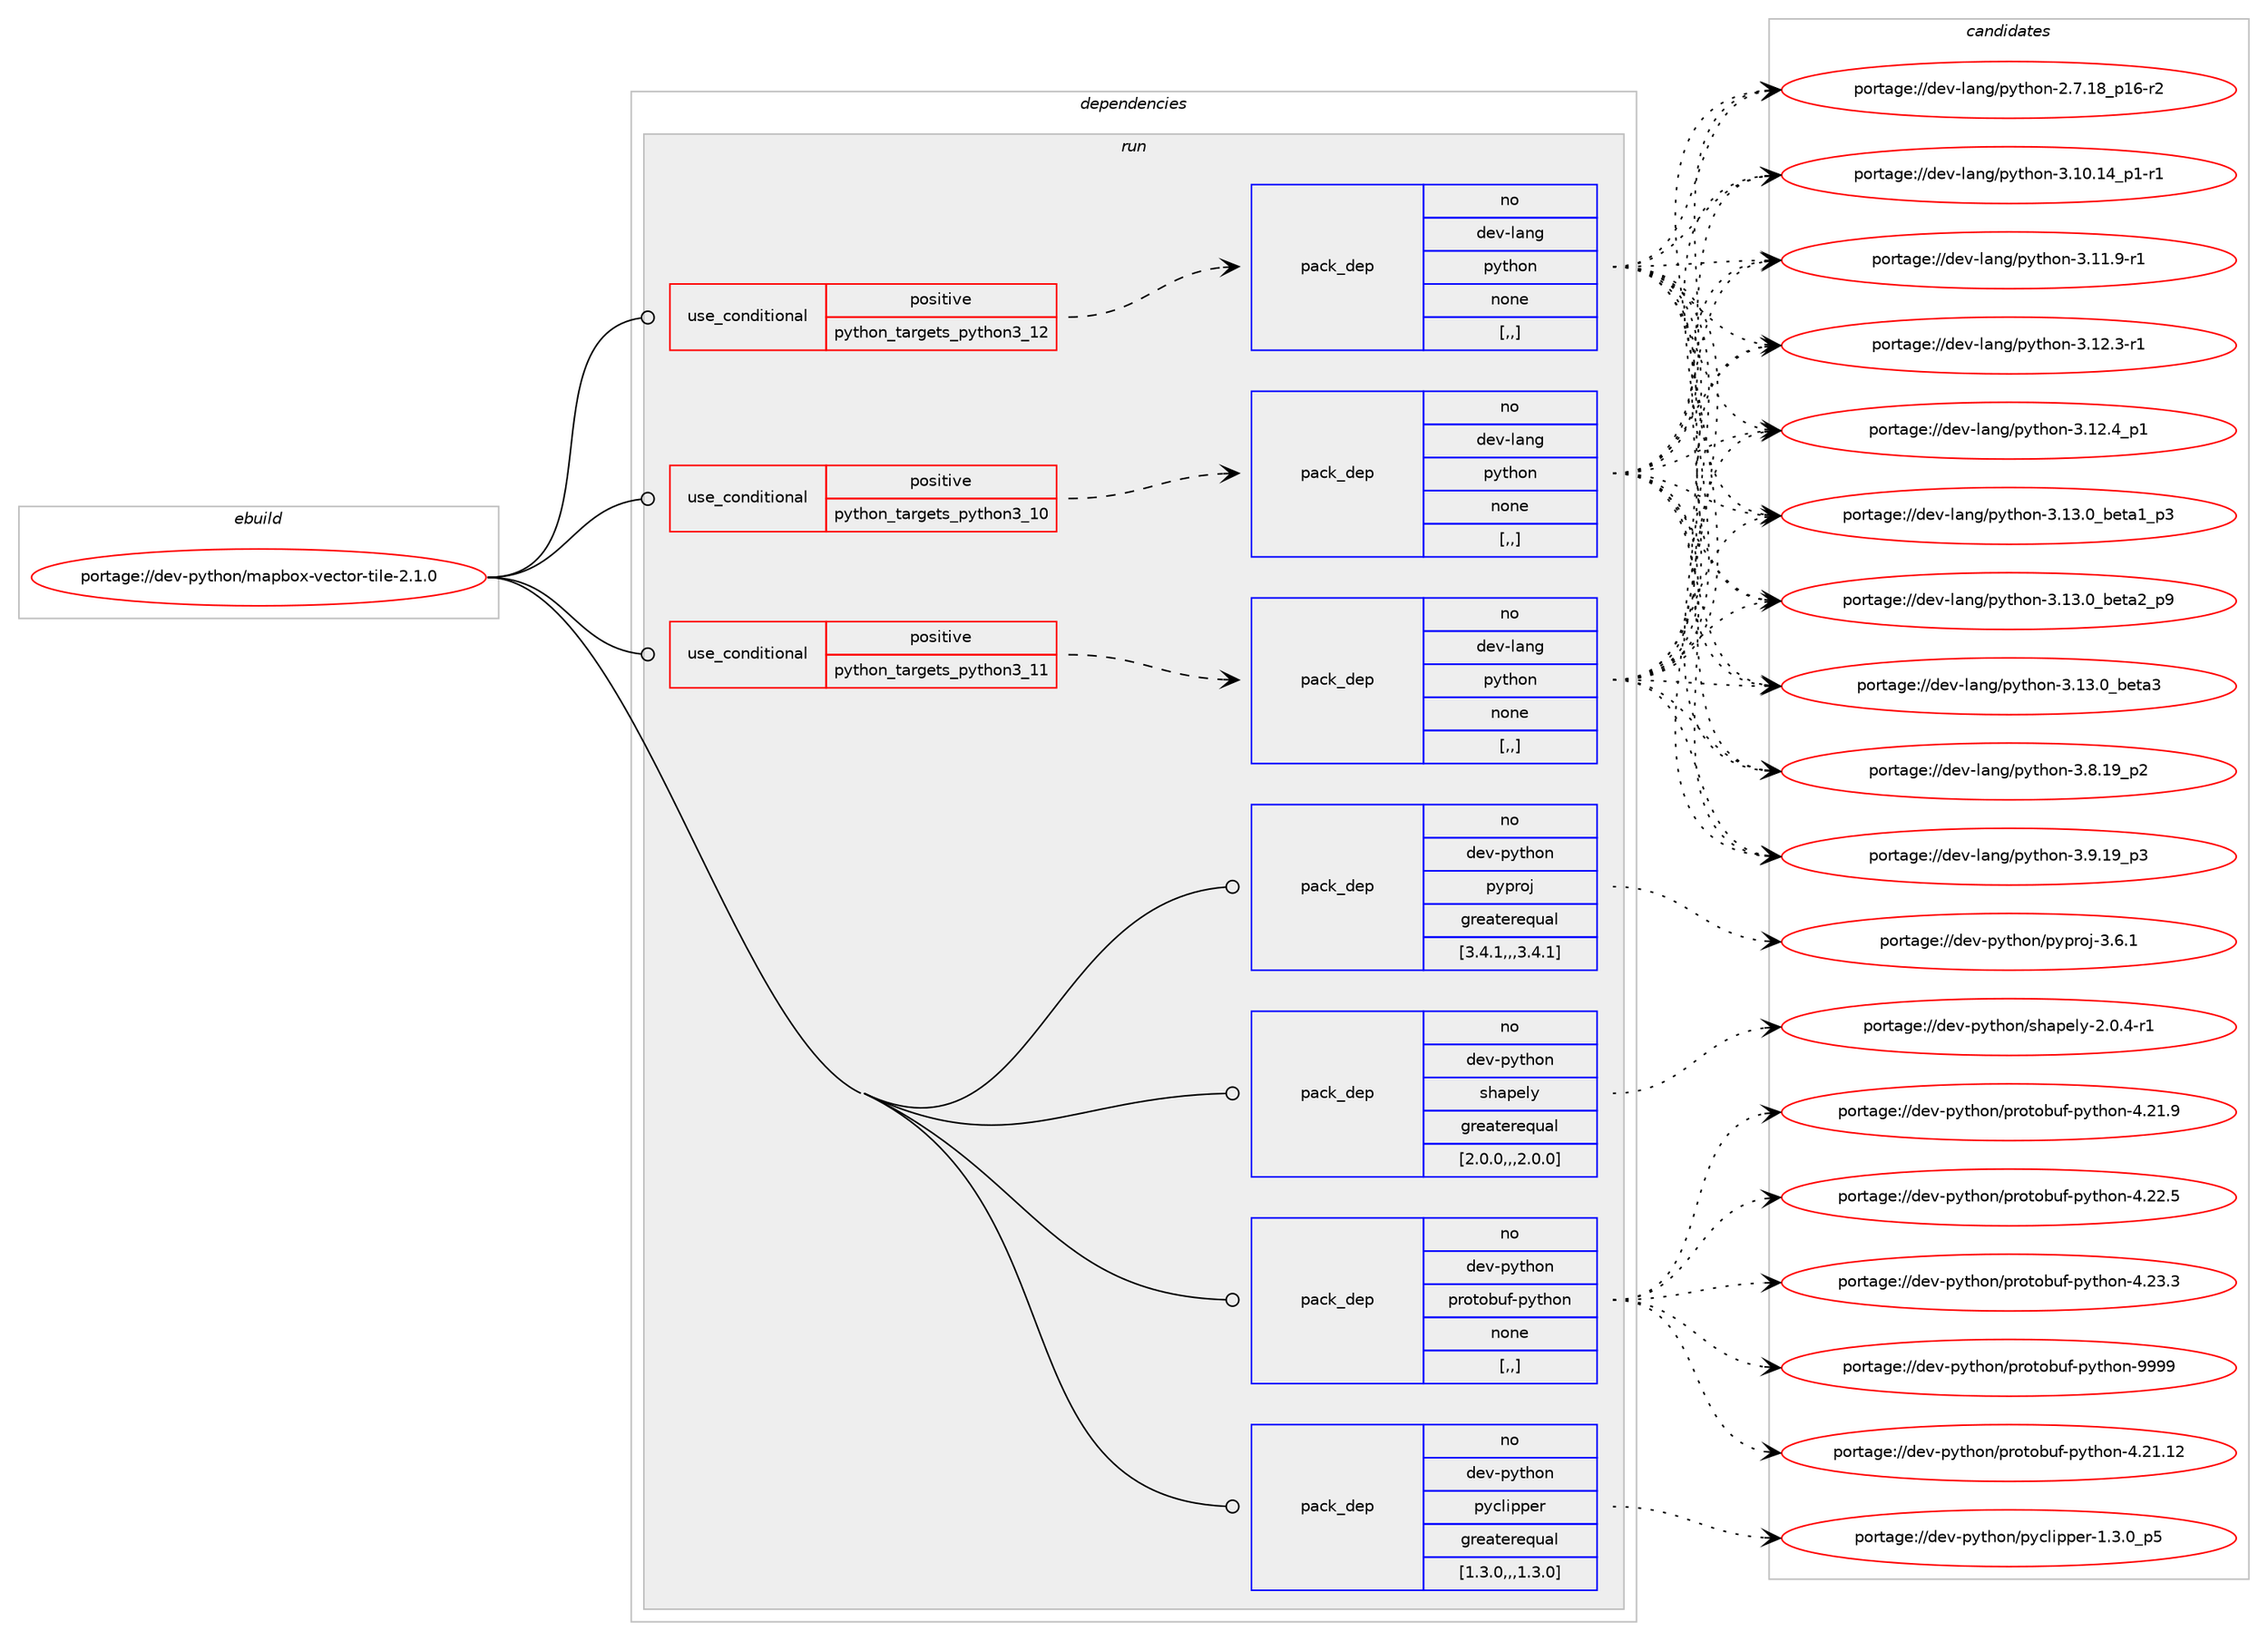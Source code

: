 digraph prolog {

# *************
# Graph options
# *************

newrank=true;
concentrate=true;
compound=true;
graph [rankdir=LR,fontname=Helvetica,fontsize=10,ranksep=1.5];#, ranksep=2.5, nodesep=0.2];
edge  [arrowhead=vee];
node  [fontname=Helvetica,fontsize=10];

# **********
# The ebuild
# **********

subgraph cluster_leftcol {
color=gray;
rank=same;
label=<<i>ebuild</i>>;
id [label="portage://dev-python/mapbox-vector-tile-2.1.0", color=red, width=4, href="../dev-python/mapbox-vector-tile-2.1.0.svg"];
}

# ****************
# The dependencies
# ****************

subgraph cluster_midcol {
color=gray;
label=<<i>dependencies</i>>;
subgraph cluster_compile {
fillcolor="#eeeeee";
style=filled;
label=<<i>compile</i>>;
}
subgraph cluster_compileandrun {
fillcolor="#eeeeee";
style=filled;
label=<<i>compile and run</i>>;
}
subgraph cluster_run {
fillcolor="#eeeeee";
style=filled;
label=<<i>run</i>>;
subgraph cond33678 {
dependency147399 [label=<<TABLE BORDER="0" CELLBORDER="1" CELLSPACING="0" CELLPADDING="4"><TR><TD ROWSPAN="3" CELLPADDING="10">use_conditional</TD></TR><TR><TD>positive</TD></TR><TR><TD>python_targets_python3_10</TD></TR></TABLE>>, shape=none, color=red];
subgraph pack112506 {
dependency147400 [label=<<TABLE BORDER="0" CELLBORDER="1" CELLSPACING="0" CELLPADDING="4" WIDTH="220"><TR><TD ROWSPAN="6" CELLPADDING="30">pack_dep</TD></TR><TR><TD WIDTH="110">no</TD></TR><TR><TD>dev-lang</TD></TR><TR><TD>python</TD></TR><TR><TD>none</TD></TR><TR><TD>[,,]</TD></TR></TABLE>>, shape=none, color=blue];
}
dependency147399:e -> dependency147400:w [weight=20,style="dashed",arrowhead="vee"];
}
id:e -> dependency147399:w [weight=20,style="solid",arrowhead="odot"];
subgraph cond33679 {
dependency147401 [label=<<TABLE BORDER="0" CELLBORDER="1" CELLSPACING="0" CELLPADDING="4"><TR><TD ROWSPAN="3" CELLPADDING="10">use_conditional</TD></TR><TR><TD>positive</TD></TR><TR><TD>python_targets_python3_11</TD></TR></TABLE>>, shape=none, color=red];
subgraph pack112507 {
dependency147402 [label=<<TABLE BORDER="0" CELLBORDER="1" CELLSPACING="0" CELLPADDING="4" WIDTH="220"><TR><TD ROWSPAN="6" CELLPADDING="30">pack_dep</TD></TR><TR><TD WIDTH="110">no</TD></TR><TR><TD>dev-lang</TD></TR><TR><TD>python</TD></TR><TR><TD>none</TD></TR><TR><TD>[,,]</TD></TR></TABLE>>, shape=none, color=blue];
}
dependency147401:e -> dependency147402:w [weight=20,style="dashed",arrowhead="vee"];
}
id:e -> dependency147401:w [weight=20,style="solid",arrowhead="odot"];
subgraph cond33680 {
dependency147403 [label=<<TABLE BORDER="0" CELLBORDER="1" CELLSPACING="0" CELLPADDING="4"><TR><TD ROWSPAN="3" CELLPADDING="10">use_conditional</TD></TR><TR><TD>positive</TD></TR><TR><TD>python_targets_python3_12</TD></TR></TABLE>>, shape=none, color=red];
subgraph pack112508 {
dependency147404 [label=<<TABLE BORDER="0" CELLBORDER="1" CELLSPACING="0" CELLPADDING="4" WIDTH="220"><TR><TD ROWSPAN="6" CELLPADDING="30">pack_dep</TD></TR><TR><TD WIDTH="110">no</TD></TR><TR><TD>dev-lang</TD></TR><TR><TD>python</TD></TR><TR><TD>none</TD></TR><TR><TD>[,,]</TD></TR></TABLE>>, shape=none, color=blue];
}
dependency147403:e -> dependency147404:w [weight=20,style="dashed",arrowhead="vee"];
}
id:e -> dependency147403:w [weight=20,style="solid",arrowhead="odot"];
subgraph pack112509 {
dependency147405 [label=<<TABLE BORDER="0" CELLBORDER="1" CELLSPACING="0" CELLPADDING="4" WIDTH="220"><TR><TD ROWSPAN="6" CELLPADDING="30">pack_dep</TD></TR><TR><TD WIDTH="110">no</TD></TR><TR><TD>dev-python</TD></TR><TR><TD>protobuf-python</TD></TR><TR><TD>none</TD></TR><TR><TD>[,,]</TD></TR></TABLE>>, shape=none, color=blue];
}
id:e -> dependency147405:w [weight=20,style="solid",arrowhead="odot"];
subgraph pack112510 {
dependency147406 [label=<<TABLE BORDER="0" CELLBORDER="1" CELLSPACING="0" CELLPADDING="4" WIDTH="220"><TR><TD ROWSPAN="6" CELLPADDING="30">pack_dep</TD></TR><TR><TD WIDTH="110">no</TD></TR><TR><TD>dev-python</TD></TR><TR><TD>pyclipper</TD></TR><TR><TD>greaterequal</TD></TR><TR><TD>[1.3.0,,,1.3.0]</TD></TR></TABLE>>, shape=none, color=blue];
}
id:e -> dependency147406:w [weight=20,style="solid",arrowhead="odot"];
subgraph pack112511 {
dependency147407 [label=<<TABLE BORDER="0" CELLBORDER="1" CELLSPACING="0" CELLPADDING="4" WIDTH="220"><TR><TD ROWSPAN="6" CELLPADDING="30">pack_dep</TD></TR><TR><TD WIDTH="110">no</TD></TR><TR><TD>dev-python</TD></TR><TR><TD>pyproj</TD></TR><TR><TD>greaterequal</TD></TR><TR><TD>[3.4.1,,,3.4.1]</TD></TR></TABLE>>, shape=none, color=blue];
}
id:e -> dependency147407:w [weight=20,style="solid",arrowhead="odot"];
subgraph pack112512 {
dependency147408 [label=<<TABLE BORDER="0" CELLBORDER="1" CELLSPACING="0" CELLPADDING="4" WIDTH="220"><TR><TD ROWSPAN="6" CELLPADDING="30">pack_dep</TD></TR><TR><TD WIDTH="110">no</TD></TR><TR><TD>dev-python</TD></TR><TR><TD>shapely</TD></TR><TR><TD>greaterequal</TD></TR><TR><TD>[2.0.0,,,2.0.0]</TD></TR></TABLE>>, shape=none, color=blue];
}
id:e -> dependency147408:w [weight=20,style="solid",arrowhead="odot"];
}
}

# **************
# The candidates
# **************

subgraph cluster_choices {
rank=same;
color=gray;
label=<<i>candidates</i>>;

subgraph choice112506 {
color=black;
nodesep=1;
choice100101118451089711010347112121116104111110455046554649569511249544511450 [label="portage://dev-lang/python-2.7.18_p16-r2", color=red, width=4,href="../dev-lang/python-2.7.18_p16-r2.svg"];
choice100101118451089711010347112121116104111110455146494846495295112494511449 [label="portage://dev-lang/python-3.10.14_p1-r1", color=red, width=4,href="../dev-lang/python-3.10.14_p1-r1.svg"];
choice100101118451089711010347112121116104111110455146494946574511449 [label="portage://dev-lang/python-3.11.9-r1", color=red, width=4,href="../dev-lang/python-3.11.9-r1.svg"];
choice100101118451089711010347112121116104111110455146495046514511449 [label="portage://dev-lang/python-3.12.3-r1", color=red, width=4,href="../dev-lang/python-3.12.3-r1.svg"];
choice100101118451089711010347112121116104111110455146495046529511249 [label="portage://dev-lang/python-3.12.4_p1", color=red, width=4,href="../dev-lang/python-3.12.4_p1.svg"];
choice10010111845108971101034711212111610411111045514649514648959810111697499511251 [label="portage://dev-lang/python-3.13.0_beta1_p3", color=red, width=4,href="../dev-lang/python-3.13.0_beta1_p3.svg"];
choice10010111845108971101034711212111610411111045514649514648959810111697509511257 [label="portage://dev-lang/python-3.13.0_beta2_p9", color=red, width=4,href="../dev-lang/python-3.13.0_beta2_p9.svg"];
choice1001011184510897110103471121211161041111104551464951464895981011169751 [label="portage://dev-lang/python-3.13.0_beta3", color=red, width=4,href="../dev-lang/python-3.13.0_beta3.svg"];
choice100101118451089711010347112121116104111110455146564649579511250 [label="portage://dev-lang/python-3.8.19_p2", color=red, width=4,href="../dev-lang/python-3.8.19_p2.svg"];
choice100101118451089711010347112121116104111110455146574649579511251 [label="portage://dev-lang/python-3.9.19_p3", color=red, width=4,href="../dev-lang/python-3.9.19_p3.svg"];
dependency147400:e -> choice100101118451089711010347112121116104111110455046554649569511249544511450:w [style=dotted,weight="100"];
dependency147400:e -> choice100101118451089711010347112121116104111110455146494846495295112494511449:w [style=dotted,weight="100"];
dependency147400:e -> choice100101118451089711010347112121116104111110455146494946574511449:w [style=dotted,weight="100"];
dependency147400:e -> choice100101118451089711010347112121116104111110455146495046514511449:w [style=dotted,weight="100"];
dependency147400:e -> choice100101118451089711010347112121116104111110455146495046529511249:w [style=dotted,weight="100"];
dependency147400:e -> choice10010111845108971101034711212111610411111045514649514648959810111697499511251:w [style=dotted,weight="100"];
dependency147400:e -> choice10010111845108971101034711212111610411111045514649514648959810111697509511257:w [style=dotted,weight="100"];
dependency147400:e -> choice1001011184510897110103471121211161041111104551464951464895981011169751:w [style=dotted,weight="100"];
dependency147400:e -> choice100101118451089711010347112121116104111110455146564649579511250:w [style=dotted,weight="100"];
dependency147400:e -> choice100101118451089711010347112121116104111110455146574649579511251:w [style=dotted,weight="100"];
}
subgraph choice112507 {
color=black;
nodesep=1;
choice100101118451089711010347112121116104111110455046554649569511249544511450 [label="portage://dev-lang/python-2.7.18_p16-r2", color=red, width=4,href="../dev-lang/python-2.7.18_p16-r2.svg"];
choice100101118451089711010347112121116104111110455146494846495295112494511449 [label="portage://dev-lang/python-3.10.14_p1-r1", color=red, width=4,href="../dev-lang/python-3.10.14_p1-r1.svg"];
choice100101118451089711010347112121116104111110455146494946574511449 [label="portage://dev-lang/python-3.11.9-r1", color=red, width=4,href="../dev-lang/python-3.11.9-r1.svg"];
choice100101118451089711010347112121116104111110455146495046514511449 [label="portage://dev-lang/python-3.12.3-r1", color=red, width=4,href="../dev-lang/python-3.12.3-r1.svg"];
choice100101118451089711010347112121116104111110455146495046529511249 [label="portage://dev-lang/python-3.12.4_p1", color=red, width=4,href="../dev-lang/python-3.12.4_p1.svg"];
choice10010111845108971101034711212111610411111045514649514648959810111697499511251 [label="portage://dev-lang/python-3.13.0_beta1_p3", color=red, width=4,href="../dev-lang/python-3.13.0_beta1_p3.svg"];
choice10010111845108971101034711212111610411111045514649514648959810111697509511257 [label="portage://dev-lang/python-3.13.0_beta2_p9", color=red, width=4,href="../dev-lang/python-3.13.0_beta2_p9.svg"];
choice1001011184510897110103471121211161041111104551464951464895981011169751 [label="portage://dev-lang/python-3.13.0_beta3", color=red, width=4,href="../dev-lang/python-3.13.0_beta3.svg"];
choice100101118451089711010347112121116104111110455146564649579511250 [label="portage://dev-lang/python-3.8.19_p2", color=red, width=4,href="../dev-lang/python-3.8.19_p2.svg"];
choice100101118451089711010347112121116104111110455146574649579511251 [label="portage://dev-lang/python-3.9.19_p3", color=red, width=4,href="../dev-lang/python-3.9.19_p3.svg"];
dependency147402:e -> choice100101118451089711010347112121116104111110455046554649569511249544511450:w [style=dotted,weight="100"];
dependency147402:e -> choice100101118451089711010347112121116104111110455146494846495295112494511449:w [style=dotted,weight="100"];
dependency147402:e -> choice100101118451089711010347112121116104111110455146494946574511449:w [style=dotted,weight="100"];
dependency147402:e -> choice100101118451089711010347112121116104111110455146495046514511449:w [style=dotted,weight="100"];
dependency147402:e -> choice100101118451089711010347112121116104111110455146495046529511249:w [style=dotted,weight="100"];
dependency147402:e -> choice10010111845108971101034711212111610411111045514649514648959810111697499511251:w [style=dotted,weight="100"];
dependency147402:e -> choice10010111845108971101034711212111610411111045514649514648959810111697509511257:w [style=dotted,weight="100"];
dependency147402:e -> choice1001011184510897110103471121211161041111104551464951464895981011169751:w [style=dotted,weight="100"];
dependency147402:e -> choice100101118451089711010347112121116104111110455146564649579511250:w [style=dotted,weight="100"];
dependency147402:e -> choice100101118451089711010347112121116104111110455146574649579511251:w [style=dotted,weight="100"];
}
subgraph choice112508 {
color=black;
nodesep=1;
choice100101118451089711010347112121116104111110455046554649569511249544511450 [label="portage://dev-lang/python-2.7.18_p16-r2", color=red, width=4,href="../dev-lang/python-2.7.18_p16-r2.svg"];
choice100101118451089711010347112121116104111110455146494846495295112494511449 [label="portage://dev-lang/python-3.10.14_p1-r1", color=red, width=4,href="../dev-lang/python-3.10.14_p1-r1.svg"];
choice100101118451089711010347112121116104111110455146494946574511449 [label="portage://dev-lang/python-3.11.9-r1", color=red, width=4,href="../dev-lang/python-3.11.9-r1.svg"];
choice100101118451089711010347112121116104111110455146495046514511449 [label="portage://dev-lang/python-3.12.3-r1", color=red, width=4,href="../dev-lang/python-3.12.3-r1.svg"];
choice100101118451089711010347112121116104111110455146495046529511249 [label="portage://dev-lang/python-3.12.4_p1", color=red, width=4,href="../dev-lang/python-3.12.4_p1.svg"];
choice10010111845108971101034711212111610411111045514649514648959810111697499511251 [label="portage://dev-lang/python-3.13.0_beta1_p3", color=red, width=4,href="../dev-lang/python-3.13.0_beta1_p3.svg"];
choice10010111845108971101034711212111610411111045514649514648959810111697509511257 [label="portage://dev-lang/python-3.13.0_beta2_p9", color=red, width=4,href="../dev-lang/python-3.13.0_beta2_p9.svg"];
choice1001011184510897110103471121211161041111104551464951464895981011169751 [label="portage://dev-lang/python-3.13.0_beta3", color=red, width=4,href="../dev-lang/python-3.13.0_beta3.svg"];
choice100101118451089711010347112121116104111110455146564649579511250 [label="portage://dev-lang/python-3.8.19_p2", color=red, width=4,href="../dev-lang/python-3.8.19_p2.svg"];
choice100101118451089711010347112121116104111110455146574649579511251 [label="portage://dev-lang/python-3.9.19_p3", color=red, width=4,href="../dev-lang/python-3.9.19_p3.svg"];
dependency147404:e -> choice100101118451089711010347112121116104111110455046554649569511249544511450:w [style=dotted,weight="100"];
dependency147404:e -> choice100101118451089711010347112121116104111110455146494846495295112494511449:w [style=dotted,weight="100"];
dependency147404:e -> choice100101118451089711010347112121116104111110455146494946574511449:w [style=dotted,weight="100"];
dependency147404:e -> choice100101118451089711010347112121116104111110455146495046514511449:w [style=dotted,weight="100"];
dependency147404:e -> choice100101118451089711010347112121116104111110455146495046529511249:w [style=dotted,weight="100"];
dependency147404:e -> choice10010111845108971101034711212111610411111045514649514648959810111697499511251:w [style=dotted,weight="100"];
dependency147404:e -> choice10010111845108971101034711212111610411111045514649514648959810111697509511257:w [style=dotted,weight="100"];
dependency147404:e -> choice1001011184510897110103471121211161041111104551464951464895981011169751:w [style=dotted,weight="100"];
dependency147404:e -> choice100101118451089711010347112121116104111110455146564649579511250:w [style=dotted,weight="100"];
dependency147404:e -> choice100101118451089711010347112121116104111110455146574649579511251:w [style=dotted,weight="100"];
}
subgraph choice112509 {
color=black;
nodesep=1;
choice100101118451121211161041111104711211411111611198117102451121211161041111104552465049464950 [label="portage://dev-python/protobuf-python-4.21.12", color=red, width=4,href="../dev-python/protobuf-python-4.21.12.svg"];
choice1001011184511212111610411111047112114111116111981171024511212111610411111045524650494657 [label="portage://dev-python/protobuf-python-4.21.9", color=red, width=4,href="../dev-python/protobuf-python-4.21.9.svg"];
choice1001011184511212111610411111047112114111116111981171024511212111610411111045524650504653 [label="portage://dev-python/protobuf-python-4.22.5", color=red, width=4,href="../dev-python/protobuf-python-4.22.5.svg"];
choice1001011184511212111610411111047112114111116111981171024511212111610411111045524650514651 [label="portage://dev-python/protobuf-python-4.23.3", color=red, width=4,href="../dev-python/protobuf-python-4.23.3.svg"];
choice100101118451121211161041111104711211411111611198117102451121211161041111104557575757 [label="portage://dev-python/protobuf-python-9999", color=red, width=4,href="../dev-python/protobuf-python-9999.svg"];
dependency147405:e -> choice100101118451121211161041111104711211411111611198117102451121211161041111104552465049464950:w [style=dotted,weight="100"];
dependency147405:e -> choice1001011184511212111610411111047112114111116111981171024511212111610411111045524650494657:w [style=dotted,weight="100"];
dependency147405:e -> choice1001011184511212111610411111047112114111116111981171024511212111610411111045524650504653:w [style=dotted,weight="100"];
dependency147405:e -> choice1001011184511212111610411111047112114111116111981171024511212111610411111045524650514651:w [style=dotted,weight="100"];
dependency147405:e -> choice100101118451121211161041111104711211411111611198117102451121211161041111104557575757:w [style=dotted,weight="100"];
}
subgraph choice112510 {
color=black;
nodesep=1;
choice1001011184511212111610411111047112121991081051121121011144549465146489511253 [label="portage://dev-python/pyclipper-1.3.0_p5", color=red, width=4,href="../dev-python/pyclipper-1.3.0_p5.svg"];
dependency147406:e -> choice1001011184511212111610411111047112121991081051121121011144549465146489511253:w [style=dotted,weight="100"];
}
subgraph choice112511 {
color=black;
nodesep=1;
choice1001011184511212111610411111047112121112114111106455146544649 [label="portage://dev-python/pyproj-3.6.1", color=red, width=4,href="../dev-python/pyproj-3.6.1.svg"];
dependency147407:e -> choice1001011184511212111610411111047112121112114111106455146544649:w [style=dotted,weight="100"];
}
subgraph choice112512 {
color=black;
nodesep=1;
choice1001011184511212111610411111047115104971121011081214550464846524511449 [label="portage://dev-python/shapely-2.0.4-r1", color=red, width=4,href="../dev-python/shapely-2.0.4-r1.svg"];
dependency147408:e -> choice1001011184511212111610411111047115104971121011081214550464846524511449:w [style=dotted,weight="100"];
}
}

}
